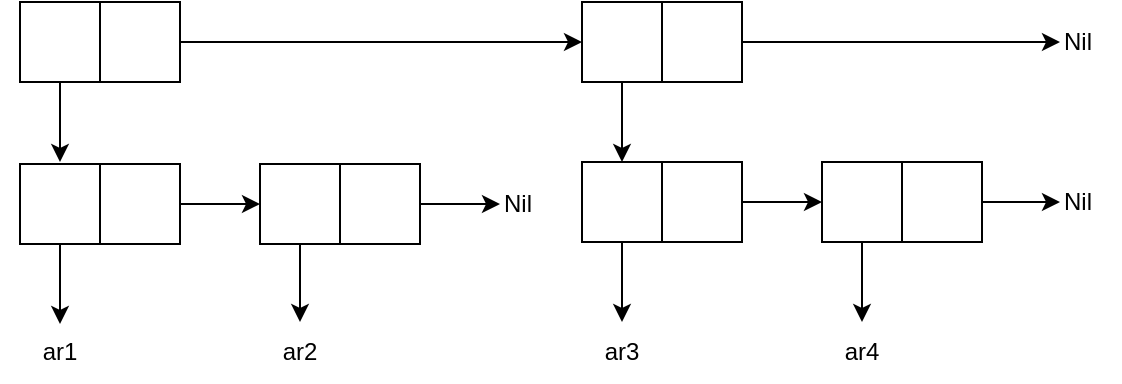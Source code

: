 <mxfile version="20.8.5" type="device" pages="3"><diagram id="x7yHJuMypsl84q1n8R8d" name="task01"><mxGraphModel dx="880" dy="427" grid="1" gridSize="10" guides="1" tooltips="1" connect="1" arrows="1" fold="1" page="1" pageScale="1" pageWidth="827" pageHeight="1169" math="0" shadow="0"><root><mxCell id="0"/><mxCell id="1" parent="0"/><mxCell id="-fBGZWfOZgkyozBbD7lY-1" value="" style="group" vertex="1" connectable="0" parent="1"><mxGeometry x="40" y="40" width="80" height="40" as="geometry"/></mxCell><mxCell id="-fBGZWfOZgkyozBbD7lY-2" value="" style="whiteSpace=wrap;html=1;aspect=fixed;" vertex="1" parent="-fBGZWfOZgkyozBbD7lY-1"><mxGeometry width="40" height="40" as="geometry"/></mxCell><mxCell id="-fBGZWfOZgkyozBbD7lY-3" value="" style="whiteSpace=wrap;html=1;aspect=fixed;" vertex="1" parent="-fBGZWfOZgkyozBbD7lY-1"><mxGeometry x="40" width="40" height="40" as="geometry"/></mxCell><mxCell id="-fBGZWfOZgkyozBbD7lY-4" value="" style="edgeStyle=orthogonalEdgeStyle;rounded=0;orthogonalLoop=1;jettySize=auto;html=1;" edge="1" parent="1" source="-fBGZWfOZgkyozBbD7lY-2"><mxGeometry relative="1" as="geometry"><mxPoint x="60" y="120" as="targetPoint"/></mxGeometry></mxCell><mxCell id="-fBGZWfOZgkyozBbD7lY-5" value="" style="group" vertex="1" connectable="0" parent="1"><mxGeometry x="321" y="40" width="80" height="40" as="geometry"/></mxCell><mxCell id="-fBGZWfOZgkyozBbD7lY-6" value="" style="whiteSpace=wrap;html=1;aspect=fixed;" vertex="1" parent="-fBGZWfOZgkyozBbD7lY-5"><mxGeometry width="40" height="40" as="geometry"/></mxCell><mxCell id="-fBGZWfOZgkyozBbD7lY-7" value="" style="whiteSpace=wrap;html=1;aspect=fixed;" vertex="1" parent="-fBGZWfOZgkyozBbD7lY-5"><mxGeometry x="40" width="40" height="40" as="geometry"/></mxCell><mxCell id="-fBGZWfOZgkyozBbD7lY-8" value="" style="group" vertex="1" connectable="0" parent="1"><mxGeometry x="321" y="120" width="80" height="40" as="geometry"/></mxCell><mxCell id="-fBGZWfOZgkyozBbD7lY-9" value="" style="whiteSpace=wrap;html=1;aspect=fixed;" vertex="1" parent="-fBGZWfOZgkyozBbD7lY-8"><mxGeometry width="40" height="40" as="geometry"/></mxCell><mxCell id="-fBGZWfOZgkyozBbD7lY-10" value="" style="whiteSpace=wrap;html=1;aspect=fixed;" vertex="1" parent="-fBGZWfOZgkyozBbD7lY-8"><mxGeometry x="40" width="40" height="40" as="geometry"/></mxCell><mxCell id="-fBGZWfOZgkyozBbD7lY-11" value="Nil" style="text;html=1;strokeColor=none;fillColor=none;align=left;verticalAlign=middle;whiteSpace=wrap;rounded=0;" vertex="1" parent="1"><mxGeometry x="560" y="127.5" width="30" height="25" as="geometry"/></mxCell><mxCell id="-fBGZWfOZgkyozBbD7lY-13" style="edgeStyle=orthogonalEdgeStyle;rounded=0;orthogonalLoop=1;jettySize=auto;html=1;exitX=0.5;exitY=1;exitDx=0;exitDy=0;fontFamily=Helvetica;fontSize=12;fontColor=default;" edge="1" parent="1" source="-fBGZWfOZgkyozBbD7lY-6" target="-fBGZWfOZgkyozBbD7lY-9"><mxGeometry relative="1" as="geometry"/></mxCell><mxCell id="-fBGZWfOZgkyozBbD7lY-22" value="Nil" style="text;html=1;strokeColor=none;fillColor=none;align=left;verticalAlign=middle;whiteSpace=wrap;rounded=0;" vertex="1" parent="1"><mxGeometry x="560" y="47.5" width="30" height="25" as="geometry"/></mxCell><mxCell id="-fBGZWfOZgkyozBbD7lY-23" value="" style="edgeStyle=orthogonalEdgeStyle;rounded=0;orthogonalLoop=1;jettySize=auto;html=1;fontFamily=Helvetica;fontSize=12;fontColor=default;" edge="1" parent="1" source="-fBGZWfOZgkyozBbD7lY-7" target="-fBGZWfOZgkyozBbD7lY-22"><mxGeometry relative="1" as="geometry"/></mxCell><mxCell id="-fBGZWfOZgkyozBbD7lY-24" value="" style="group" vertex="1" connectable="0" parent="1"><mxGeometry x="40" y="121" width="80" height="40" as="geometry"/></mxCell><mxCell id="-fBGZWfOZgkyozBbD7lY-25" value="" style="whiteSpace=wrap;html=1;aspect=fixed;" vertex="1" parent="-fBGZWfOZgkyozBbD7lY-24"><mxGeometry width="40" height="40" as="geometry"/></mxCell><mxCell id="-fBGZWfOZgkyozBbD7lY-26" value="" style="whiteSpace=wrap;html=1;aspect=fixed;" vertex="1" parent="-fBGZWfOZgkyozBbD7lY-24"><mxGeometry x="40" width="40" height="40" as="geometry"/></mxCell><mxCell id="-fBGZWfOZgkyozBbD7lY-27" value="" style="group" vertex="1" connectable="0" parent="1"><mxGeometry x="160" y="121" width="80" height="40" as="geometry"/></mxCell><mxCell id="-fBGZWfOZgkyozBbD7lY-28" value="" style="whiteSpace=wrap;html=1;aspect=fixed;" vertex="1" parent="-fBGZWfOZgkyozBbD7lY-27"><mxGeometry width="40" height="40" as="geometry"/></mxCell><mxCell id="-fBGZWfOZgkyozBbD7lY-29" value="" style="whiteSpace=wrap;html=1;aspect=fixed;" vertex="1" parent="-fBGZWfOZgkyozBbD7lY-27"><mxGeometry x="40" width="40" height="40" as="geometry"/></mxCell><mxCell id="-fBGZWfOZgkyozBbD7lY-30" style="edgeStyle=orthogonalEdgeStyle;rounded=0;orthogonalLoop=1;jettySize=auto;html=1;exitX=1;exitY=0.5;exitDx=0;exitDy=0;entryX=0;entryY=0.5;entryDx=0;entryDy=0;" edge="1" parent="1" source="-fBGZWfOZgkyozBbD7lY-26" target="-fBGZWfOZgkyozBbD7lY-28"><mxGeometry relative="1" as="geometry"/></mxCell><mxCell id="-fBGZWfOZgkyozBbD7lY-31" value="" style="edgeStyle=orthogonalEdgeStyle;rounded=0;orthogonalLoop=1;jettySize=auto;html=1;" edge="1" parent="1" source="-fBGZWfOZgkyozBbD7lY-25"><mxGeometry relative="1" as="geometry"><mxPoint x="60" y="201" as="targetPoint"/></mxGeometry></mxCell><mxCell id="-fBGZWfOZgkyozBbD7lY-42" value="ar1" style="text;html=1;strokeColor=none;fillColor=none;align=center;verticalAlign=middle;whiteSpace=wrap;rounded=0;" vertex="1" parent="1"><mxGeometry x="30" y="200" width="60" height="30" as="geometry"/></mxCell><mxCell id="-fBGZWfOZgkyozBbD7lY-43" value="ar2" style="text;html=1;strokeColor=none;fillColor=none;align=center;verticalAlign=middle;whiteSpace=wrap;rounded=0;" vertex="1" parent="1"><mxGeometry x="150" y="200" width="60" height="30" as="geometry"/></mxCell><mxCell id="-fBGZWfOZgkyozBbD7lY-48" value="Nil" style="text;html=1;strokeColor=none;fillColor=none;align=left;verticalAlign=middle;whiteSpace=wrap;rounded=0;" vertex="1" parent="1"><mxGeometry x="280" y="128.5" width="30" height="25" as="geometry"/></mxCell><mxCell id="-fBGZWfOZgkyozBbD7lY-49" style="edgeStyle=orthogonalEdgeStyle;rounded=0;orthogonalLoop=1;jettySize=auto;html=1;exitX=1;exitY=0.5;exitDx=0;exitDy=0;entryX=0;entryY=0.5;entryDx=0;entryDy=0;fontFamily=Helvetica;fontSize=12;fontColor=default;" edge="1" parent="1" source="-fBGZWfOZgkyozBbD7lY-3" target="-fBGZWfOZgkyozBbD7lY-6"><mxGeometry relative="1" as="geometry"/></mxCell><mxCell id="-fBGZWfOZgkyozBbD7lY-52" value="" style="edgeStyle=orthogonalEdgeStyle;rounded=0;orthogonalLoop=1;jettySize=auto;html=1;" edge="1" parent="1" source="-fBGZWfOZgkyozBbD7lY-29" target="-fBGZWfOZgkyozBbD7lY-48"><mxGeometry relative="1" as="geometry"/></mxCell><mxCell id="-fBGZWfOZgkyozBbD7lY-53" value="" style="edgeStyle=orthogonalEdgeStyle;rounded=0;orthogonalLoop=1;jettySize=auto;html=1;" edge="1" parent="1" source="-fBGZWfOZgkyozBbD7lY-28" target="-fBGZWfOZgkyozBbD7lY-43"><mxGeometry relative="1" as="geometry"/></mxCell><mxCell id="-fBGZWfOZgkyozBbD7lY-54" value="" style="group" vertex="1" connectable="0" parent="1"><mxGeometry x="441" y="120" width="80" height="40" as="geometry"/></mxCell><mxCell id="-fBGZWfOZgkyozBbD7lY-55" value="" style="whiteSpace=wrap;html=1;aspect=fixed;" vertex="1" parent="-fBGZWfOZgkyozBbD7lY-54"><mxGeometry width="40" height="40" as="geometry"/></mxCell><mxCell id="-fBGZWfOZgkyozBbD7lY-56" value="" style="whiteSpace=wrap;html=1;aspect=fixed;" vertex="1" parent="-fBGZWfOZgkyozBbD7lY-54"><mxGeometry x="40" width="40" height="40" as="geometry"/></mxCell><mxCell id="-fBGZWfOZgkyozBbD7lY-58" value="ar3" style="text;html=1;strokeColor=none;fillColor=none;align=center;verticalAlign=middle;whiteSpace=wrap;rounded=0;" vertex="1" parent="1"><mxGeometry x="311" y="200" width="60" height="30" as="geometry"/></mxCell><mxCell id="-fBGZWfOZgkyozBbD7lY-59" value="ar4" style="text;html=1;strokeColor=none;fillColor=none;align=center;verticalAlign=middle;whiteSpace=wrap;rounded=0;" vertex="1" parent="1"><mxGeometry x="431" y="200" width="60" height="30" as="geometry"/></mxCell><mxCell id="-fBGZWfOZgkyozBbD7lY-60" value="" style="edgeStyle=orthogonalEdgeStyle;rounded=0;orthogonalLoop=1;jettySize=auto;html=1;" edge="1" parent="1" source="-fBGZWfOZgkyozBbD7lY-9" target="-fBGZWfOZgkyozBbD7lY-58"><mxGeometry relative="1" as="geometry"/></mxCell><mxCell id="-fBGZWfOZgkyozBbD7lY-61" value="" style="edgeStyle=orthogonalEdgeStyle;rounded=0;orthogonalLoop=1;jettySize=auto;html=1;" edge="1" parent="1" source="-fBGZWfOZgkyozBbD7lY-55" target="-fBGZWfOZgkyozBbD7lY-59"><mxGeometry relative="1" as="geometry"/></mxCell><mxCell id="-fBGZWfOZgkyozBbD7lY-64" style="edgeStyle=orthogonalEdgeStyle;rounded=0;orthogonalLoop=1;jettySize=auto;html=1;exitX=1;exitY=0.5;exitDx=0;exitDy=0;entryX=0;entryY=0.5;entryDx=0;entryDy=0;" edge="1" parent="1" source="-fBGZWfOZgkyozBbD7lY-10" target="-fBGZWfOZgkyozBbD7lY-55"><mxGeometry relative="1" as="geometry"/></mxCell><mxCell id="-fBGZWfOZgkyozBbD7lY-65" value="" style="edgeStyle=orthogonalEdgeStyle;rounded=0;orthogonalLoop=1;jettySize=auto;html=1;" edge="1" parent="1" source="-fBGZWfOZgkyozBbD7lY-56" target="-fBGZWfOZgkyozBbD7lY-11"><mxGeometry relative="1" as="geometry"/></mxCell></root></mxGraphModel></diagram><diagram id="z7g15x-7uniokXvLh7bj" name="task02"><mxGraphModel dx="880" dy="427" grid="1" gridSize="10" guides="1" tooltips="1" connect="1" arrows="1" fold="1" page="1" pageScale="1" pageWidth="827" pageHeight="1169" math="0" shadow="0"><root><mxCell id="0"/><mxCell id="1" parent="0"/><mxCell id="IbbYhlMaszLhlazoV98O-1" value="" style="group" vertex="1" connectable="0" parent="1"><mxGeometry x="40" y="40" width="80" height="40" as="geometry"/></mxCell><mxCell id="IbbYhlMaszLhlazoV98O-2" value="" style="whiteSpace=wrap;html=1;aspect=fixed;" vertex="1" parent="IbbYhlMaszLhlazoV98O-1"><mxGeometry width="40" height="40" as="geometry"/></mxCell><mxCell id="IbbYhlMaszLhlazoV98O-3" value="" style="whiteSpace=wrap;html=1;aspect=fixed;" vertex="1" parent="IbbYhlMaszLhlazoV98O-1"><mxGeometry x="40" width="40" height="40" as="geometry"/></mxCell><mxCell id="IbbYhlMaszLhlazoV98O-4" value="" style="edgeStyle=orthogonalEdgeStyle;rounded=0;orthogonalLoop=1;jettySize=auto;html=1;" edge="1" parent="1" source="IbbYhlMaszLhlazoV98O-2"><mxGeometry relative="1" as="geometry"><mxPoint x="60" y="120" as="targetPoint"/></mxGeometry></mxCell><mxCell id="IbbYhlMaszLhlazoV98O-5" value="" style="group" vertex="1" connectable="0" parent="1"><mxGeometry x="200" y="40" width="80" height="40" as="geometry"/></mxCell><mxCell id="IbbYhlMaszLhlazoV98O-6" value="" style="whiteSpace=wrap;html=1;aspect=fixed;" vertex="1" parent="IbbYhlMaszLhlazoV98O-5"><mxGeometry width="40" height="40" as="geometry"/></mxCell><mxCell id="IbbYhlMaszLhlazoV98O-7" value="" style="whiteSpace=wrap;html=1;aspect=fixed;" vertex="1" parent="IbbYhlMaszLhlazoV98O-5"><mxGeometry x="40" width="40" height="40" as="geometry"/></mxCell><mxCell id="IbbYhlMaszLhlazoV98O-8" value="" style="group" vertex="1" connectable="0" parent="1"><mxGeometry x="200" y="120" width="80" height="40" as="geometry"/></mxCell><mxCell id="IbbYhlMaszLhlazoV98O-9" value="" style="whiteSpace=wrap;html=1;aspect=fixed;" vertex="1" parent="IbbYhlMaszLhlazoV98O-8"><mxGeometry width="40" height="40" as="geometry"/></mxCell><mxCell id="IbbYhlMaszLhlazoV98O-10" value="" style="whiteSpace=wrap;html=1;aspect=fixed;" vertex="1" parent="IbbYhlMaszLhlazoV98O-8"><mxGeometry x="40" width="40" height="40" as="geometry"/></mxCell><mxCell id="IbbYhlMaszLhlazoV98O-11" value="Nil" style="text;html=1;strokeColor=none;fillColor=none;align=left;verticalAlign=middle;whiteSpace=wrap;rounded=0;" vertex="1" parent="1"><mxGeometry x="320" y="127.5" width="30" height="25" as="geometry"/></mxCell><mxCell id="IbbYhlMaszLhlazoV98O-12" style="edgeStyle=orthogonalEdgeStyle;rounded=0;orthogonalLoop=1;jettySize=auto;html=1;exitX=0.5;exitY=1;exitDx=0;exitDy=0;fontFamily=Helvetica;fontSize=12;fontColor=default;" edge="1" parent="1" source="IbbYhlMaszLhlazoV98O-6" target="IbbYhlMaszLhlazoV98O-9"><mxGeometry relative="1" as="geometry"/></mxCell><mxCell id="IbbYhlMaszLhlazoV98O-13" value="Nil" style="text;html=1;strokeColor=none;fillColor=none;align=left;verticalAlign=middle;whiteSpace=wrap;rounded=0;" vertex="1" parent="1"><mxGeometry x="320" y="47.5" width="30" height="25" as="geometry"/></mxCell><mxCell id="IbbYhlMaszLhlazoV98O-14" value="" style="edgeStyle=orthogonalEdgeStyle;rounded=0;orthogonalLoop=1;jettySize=auto;html=1;fontFamily=Helvetica;fontSize=12;fontColor=default;" edge="1" parent="1" source="IbbYhlMaszLhlazoV98O-7" target="IbbYhlMaszLhlazoV98O-13"><mxGeometry relative="1" as="geometry"/></mxCell><mxCell id="IbbYhlMaszLhlazoV98O-15" value="" style="group" vertex="1" connectable="0" parent="1"><mxGeometry x="40" y="121" width="80" height="40" as="geometry"/></mxCell><mxCell id="IbbYhlMaszLhlazoV98O-16" value="" style="whiteSpace=wrap;html=1;aspect=fixed;" vertex="1" parent="IbbYhlMaszLhlazoV98O-15"><mxGeometry width="40" height="40" as="geometry"/></mxCell><mxCell id="IbbYhlMaszLhlazoV98O-17" value="" style="whiteSpace=wrap;html=1;aspect=fixed;" vertex="1" parent="IbbYhlMaszLhlazoV98O-15"><mxGeometry x="40" width="40" height="40" as="geometry"/></mxCell><mxCell id="IbbYhlMaszLhlazoV98O-21" style="edgeStyle=orthogonalEdgeStyle;rounded=0;orthogonalLoop=1;jettySize=auto;html=1;exitX=1;exitY=0.5;exitDx=0;exitDy=0;entryX=0;entryY=0.5;entryDx=0;entryDy=0;" edge="1" parent="1" source="IbbYhlMaszLhlazoV98O-17"><mxGeometry relative="1" as="geometry"><mxPoint x="160" y="141" as="targetPoint"/></mxGeometry></mxCell><mxCell id="IbbYhlMaszLhlazoV98O-22" value="" style="edgeStyle=orthogonalEdgeStyle;rounded=0;orthogonalLoop=1;jettySize=auto;html=1;" edge="1" parent="1" source="IbbYhlMaszLhlazoV98O-16"><mxGeometry relative="1" as="geometry"><mxPoint x="60" y="201" as="targetPoint"/></mxGeometry></mxCell><mxCell id="IbbYhlMaszLhlazoV98O-23" value="ar1" style="text;html=1;strokeColor=none;fillColor=none;align=center;verticalAlign=middle;whiteSpace=wrap;rounded=0;" vertex="1" parent="1"><mxGeometry x="30" y="200" width="60" height="30" as="geometry"/></mxCell><mxCell id="IbbYhlMaszLhlazoV98O-25" value="Nil" style="text;html=1;strokeColor=none;fillColor=none;align=left;verticalAlign=middle;whiteSpace=wrap;rounded=0;" vertex="1" parent="1"><mxGeometry x="160" y="127.5" width="30" height="25" as="geometry"/></mxCell><mxCell id="IbbYhlMaszLhlazoV98O-26" style="edgeStyle=orthogonalEdgeStyle;rounded=0;orthogonalLoop=1;jettySize=auto;html=1;exitX=1;exitY=0.5;exitDx=0;exitDy=0;entryX=0;entryY=0.5;entryDx=0;entryDy=0;fontFamily=Helvetica;fontSize=12;fontColor=default;" edge="1" parent="1" source="IbbYhlMaszLhlazoV98O-3" target="IbbYhlMaszLhlazoV98O-6"><mxGeometry relative="1" as="geometry"/></mxCell><mxCell id="IbbYhlMaszLhlazoV98O-32" value="ar2" style="text;html=1;strokeColor=none;fillColor=none;align=center;verticalAlign=middle;whiteSpace=wrap;rounded=0;" vertex="1" parent="1"><mxGeometry x="190" y="200" width="60" height="30" as="geometry"/></mxCell><mxCell id="IbbYhlMaszLhlazoV98O-38" value="" style="edgeStyle=orthogonalEdgeStyle;rounded=0;orthogonalLoop=1;jettySize=auto;html=1;" edge="1" parent="1" source="IbbYhlMaszLhlazoV98O-10" target="IbbYhlMaszLhlazoV98O-11"><mxGeometry relative="1" as="geometry"/></mxCell><mxCell id="IbbYhlMaszLhlazoV98O-39" value="" style="edgeStyle=orthogonalEdgeStyle;rounded=0;orthogonalLoop=1;jettySize=auto;html=1;" edge="1" parent="1" source="IbbYhlMaszLhlazoV98O-9" target="IbbYhlMaszLhlazoV98O-32"><mxGeometry relative="1" as="geometry"/></mxCell></root></mxGraphModel></diagram><diagram id="NzYFE0VHSkLAdhNLfbdY" name="task03"><mxGraphModel dx="880" dy="427" grid="1" gridSize="10" guides="1" tooltips="1" connect="1" arrows="1" fold="1" page="1" pageScale="1" pageWidth="827" pageHeight="1169" math="0" shadow="0"><root><mxCell id="0"/><mxCell id="1" parent="0"/><mxCell id="64IQh8POz1Ed-eMW1W51-1" value="" style="group" vertex="1" connectable="0" parent="1"><mxGeometry x="40" y="40" width="80" height="40" as="geometry"/></mxCell><mxCell id="64IQh8POz1Ed-eMW1W51-2" value="" style="whiteSpace=wrap;html=1;aspect=fixed;" vertex="1" parent="64IQh8POz1Ed-eMW1W51-1"><mxGeometry width="40" height="40" as="geometry"/></mxCell><mxCell id="64IQh8POz1Ed-eMW1W51-3" value="" style="whiteSpace=wrap;html=1;aspect=fixed;" vertex="1" parent="64IQh8POz1Ed-eMW1W51-1"><mxGeometry x="40" width="40" height="40" as="geometry"/></mxCell><mxCell id="64IQh8POz1Ed-eMW1W51-4" value="" style="edgeStyle=orthogonalEdgeStyle;rounded=0;orthogonalLoop=1;jettySize=auto;html=1;" edge="1" parent="1" source="64IQh8POz1Ed-eMW1W51-2"><mxGeometry relative="1" as="geometry"><mxPoint x="60" y="120" as="targetPoint"/></mxGeometry></mxCell><mxCell id="64IQh8POz1Ed-eMW1W51-13" value="Nil" style="text;html=1;strokeColor=none;fillColor=none;align=left;verticalAlign=middle;whiteSpace=wrap;rounded=0;" vertex="1" parent="1"><mxGeometry x="160" y="47.5" width="30" height="25" as="geometry"/></mxCell><mxCell id="64IQh8POz1Ed-eMW1W51-15" value="" style="group" vertex="1" connectable="0" parent="1"><mxGeometry x="40" y="121" width="80" height="40" as="geometry"/></mxCell><mxCell id="64IQh8POz1Ed-eMW1W51-16" value="" style="whiteSpace=wrap;html=1;aspect=fixed;" vertex="1" parent="64IQh8POz1Ed-eMW1W51-15"><mxGeometry width="40" height="40" as="geometry"/></mxCell><mxCell id="64IQh8POz1Ed-eMW1W51-17" value="" style="whiteSpace=wrap;html=1;aspect=fixed;" vertex="1" parent="64IQh8POz1Ed-eMW1W51-15"><mxGeometry x="40" width="40" height="40" as="geometry"/></mxCell><mxCell id="64IQh8POz1Ed-eMW1W51-18" style="edgeStyle=orthogonalEdgeStyle;rounded=0;orthogonalLoop=1;jettySize=auto;html=1;exitX=1;exitY=0.5;exitDx=0;exitDy=0;entryX=0;entryY=0.5;entryDx=0;entryDy=0;" edge="1" parent="1" source="64IQh8POz1Ed-eMW1W51-17"><mxGeometry relative="1" as="geometry"><mxPoint x="160" y="141" as="targetPoint"/></mxGeometry></mxCell><mxCell id="64IQh8POz1Ed-eMW1W51-20" value="ar1" style="text;html=1;strokeColor=none;fillColor=none;align=center;verticalAlign=middle;whiteSpace=wrap;rounded=0;" vertex="1" parent="1"><mxGeometry x="30" y="280" width="60" height="30" as="geometry"/></mxCell><mxCell id="64IQh8POz1Ed-eMW1W51-21" value="Nil" style="text;html=1;strokeColor=none;fillColor=none;align=left;verticalAlign=middle;whiteSpace=wrap;rounded=0;" vertex="1" parent="1"><mxGeometry x="160" y="127.5" width="30" height="25" as="geometry"/></mxCell><mxCell id="64IQh8POz1Ed-eMW1W51-26" value="" style="group" vertex="1" connectable="0" parent="1"><mxGeometry x="40" y="200" width="80" height="40" as="geometry"/></mxCell><mxCell id="64IQh8POz1Ed-eMW1W51-27" value="" style="whiteSpace=wrap;html=1;aspect=fixed;" vertex="1" parent="64IQh8POz1Ed-eMW1W51-26"><mxGeometry width="40" height="40" as="geometry"/></mxCell><mxCell id="64IQh8POz1Ed-eMW1W51-28" value="" style="whiteSpace=wrap;html=1;aspect=fixed;" vertex="1" parent="64IQh8POz1Ed-eMW1W51-26"><mxGeometry x="40" width="40" height="40" as="geometry"/></mxCell><mxCell id="64IQh8POz1Ed-eMW1W51-29" style="edgeStyle=orthogonalEdgeStyle;rounded=0;orthogonalLoop=1;jettySize=auto;html=1;exitX=0.5;exitY=1;exitDx=0;exitDy=0;" edge="1" parent="1" source="64IQh8POz1Ed-eMW1W51-16" target="64IQh8POz1Ed-eMW1W51-27"><mxGeometry relative="1" as="geometry"/></mxCell><mxCell id="64IQh8POz1Ed-eMW1W51-30" value="" style="edgeStyle=orthogonalEdgeStyle;rounded=0;orthogonalLoop=1;jettySize=auto;html=1;" edge="1" parent="1" source="64IQh8POz1Ed-eMW1W51-27" target="64IQh8POz1Ed-eMW1W51-20"><mxGeometry relative="1" as="geometry"/></mxCell><mxCell id="64IQh8POz1Ed-eMW1W51-31" value="" style="edgeStyle=orthogonalEdgeStyle;rounded=0;orthogonalLoop=1;jettySize=auto;html=1;" edge="1" parent="1" source="64IQh8POz1Ed-eMW1W51-3" target="64IQh8POz1Ed-eMW1W51-13"><mxGeometry relative="1" as="geometry"/></mxCell><mxCell id="64IQh8POz1Ed-eMW1W51-32" value="Nil" style="text;html=1;strokeColor=none;fillColor=none;align=left;verticalAlign=middle;whiteSpace=wrap;rounded=0;" vertex="1" parent="1"><mxGeometry x="160" y="207.5" width="30" height="25" as="geometry"/></mxCell><mxCell id="64IQh8POz1Ed-eMW1W51-33" value="" style="edgeStyle=orthogonalEdgeStyle;rounded=0;orthogonalLoop=1;jettySize=auto;html=1;" edge="1" parent="1" source="64IQh8POz1Ed-eMW1W51-28" target="64IQh8POz1Ed-eMW1W51-32"><mxGeometry relative="1" as="geometry"/></mxCell></root></mxGraphModel></diagram></mxfile>